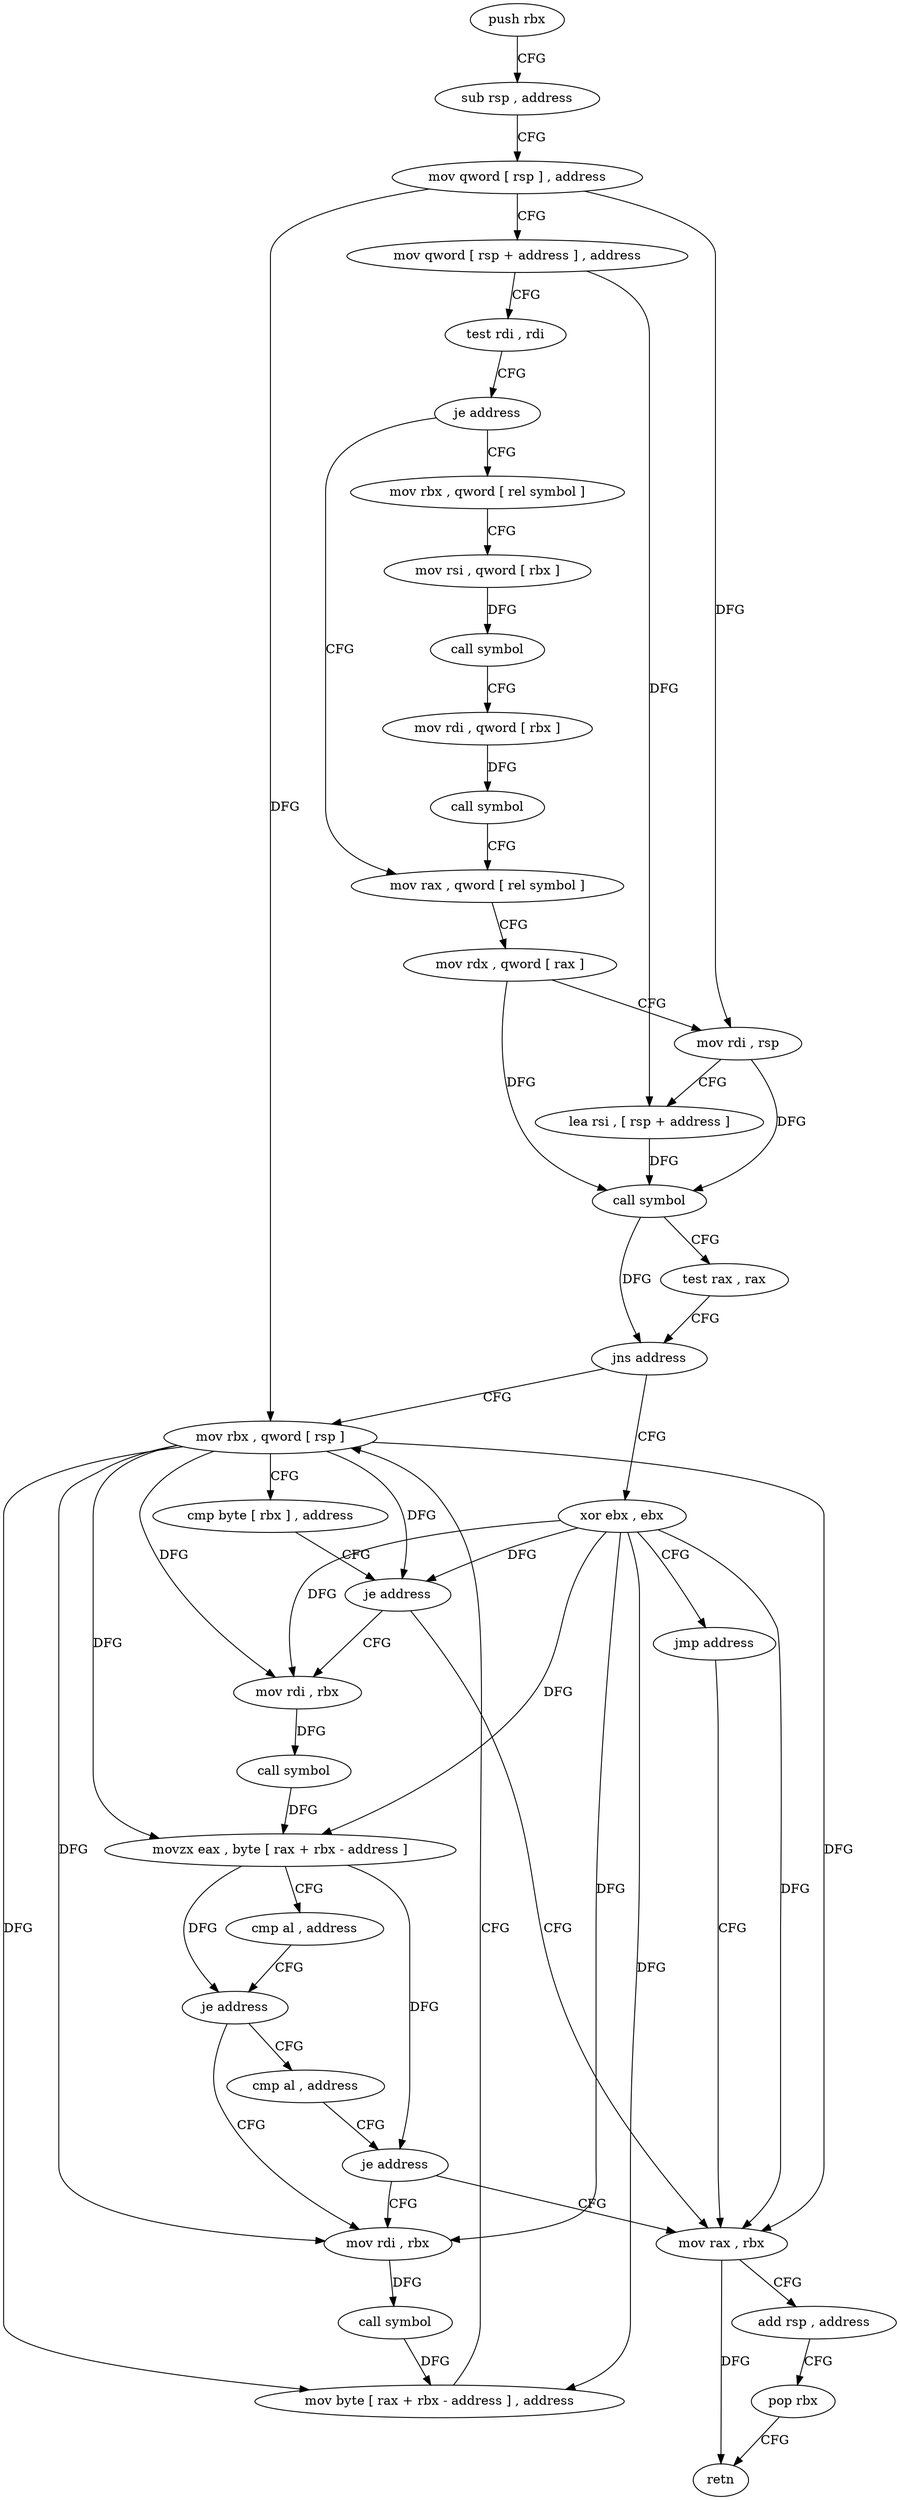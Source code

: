 digraph "func" {
"4229648" [label = "push rbx" ]
"4229649" [label = "sub rsp , address" ]
"4229653" [label = "mov qword [ rsp ] , address" ]
"4229661" [label = "mov qword [ rsp + address ] , address" ]
"4229670" [label = "test rdi , rdi" ]
"4229673" [label = "je address" ]
"4229698" [label = "mov rax , qword [ rel symbol ]" ]
"4229675" [label = "mov rbx , qword [ rel symbol ]" ]
"4229705" [label = "mov rdx , qword [ rax ]" ]
"4229708" [label = "mov rdi , rsp" ]
"4229711" [label = "lea rsi , [ rsp + address ]" ]
"4229716" [label = "call symbol" ]
"4229721" [label = "test rax , rax" ]
"4229724" [label = "jns address" ]
"4229757" [label = "mov rbx , qword [ rsp ]" ]
"4229726" [label = "xor ebx , ebx" ]
"4229682" [label = "mov rsi , qword [ rbx ]" ]
"4229685" [label = "call symbol" ]
"4229690" [label = "mov rdi , qword [ rbx ]" ]
"4229693" [label = "call symbol" ]
"4229761" [label = "cmp byte [ rbx ] , address" ]
"4229764" [label = "je address" ]
"4229787" [label = "mov rax , rbx" ]
"4229766" [label = "mov rdi , rbx" ]
"4229728" [label = "jmp address" ]
"4229790" [label = "add rsp , address" ]
"4229794" [label = "pop rbx" ]
"4229795" [label = "retn" ]
"4229769" [label = "call symbol" ]
"4229774" [label = "movzx eax , byte [ rax + rbx - address ]" ]
"4229779" [label = "cmp al , address" ]
"4229781" [label = "je address" ]
"4229744" [label = "mov rdi , rbx" ]
"4229783" [label = "cmp al , address" ]
"4229747" [label = "call symbol" ]
"4229752" [label = "mov byte [ rax + rbx - address ] , address" ]
"4229785" [label = "je address" ]
"4229648" -> "4229649" [ label = "CFG" ]
"4229649" -> "4229653" [ label = "CFG" ]
"4229653" -> "4229661" [ label = "CFG" ]
"4229653" -> "4229757" [ label = "DFG" ]
"4229653" -> "4229708" [ label = "DFG" ]
"4229661" -> "4229670" [ label = "CFG" ]
"4229661" -> "4229711" [ label = "DFG" ]
"4229670" -> "4229673" [ label = "CFG" ]
"4229673" -> "4229698" [ label = "CFG" ]
"4229673" -> "4229675" [ label = "CFG" ]
"4229698" -> "4229705" [ label = "CFG" ]
"4229675" -> "4229682" [ label = "CFG" ]
"4229705" -> "4229708" [ label = "CFG" ]
"4229705" -> "4229716" [ label = "DFG" ]
"4229708" -> "4229711" [ label = "CFG" ]
"4229708" -> "4229716" [ label = "DFG" ]
"4229711" -> "4229716" [ label = "DFG" ]
"4229716" -> "4229721" [ label = "CFG" ]
"4229716" -> "4229724" [ label = "DFG" ]
"4229721" -> "4229724" [ label = "CFG" ]
"4229724" -> "4229757" [ label = "CFG" ]
"4229724" -> "4229726" [ label = "CFG" ]
"4229757" -> "4229761" [ label = "CFG" ]
"4229757" -> "4229764" [ label = "DFG" ]
"4229757" -> "4229787" [ label = "DFG" ]
"4229757" -> "4229766" [ label = "DFG" ]
"4229757" -> "4229774" [ label = "DFG" ]
"4229757" -> "4229744" [ label = "DFG" ]
"4229757" -> "4229752" [ label = "DFG" ]
"4229726" -> "4229728" [ label = "CFG" ]
"4229726" -> "4229764" [ label = "DFG" ]
"4229726" -> "4229787" [ label = "DFG" ]
"4229726" -> "4229766" [ label = "DFG" ]
"4229726" -> "4229774" [ label = "DFG" ]
"4229726" -> "4229744" [ label = "DFG" ]
"4229726" -> "4229752" [ label = "DFG" ]
"4229682" -> "4229685" [ label = "DFG" ]
"4229685" -> "4229690" [ label = "CFG" ]
"4229690" -> "4229693" [ label = "DFG" ]
"4229693" -> "4229698" [ label = "CFG" ]
"4229761" -> "4229764" [ label = "CFG" ]
"4229764" -> "4229787" [ label = "CFG" ]
"4229764" -> "4229766" [ label = "CFG" ]
"4229787" -> "4229790" [ label = "CFG" ]
"4229787" -> "4229795" [ label = "DFG" ]
"4229766" -> "4229769" [ label = "DFG" ]
"4229728" -> "4229787" [ label = "CFG" ]
"4229790" -> "4229794" [ label = "CFG" ]
"4229794" -> "4229795" [ label = "CFG" ]
"4229769" -> "4229774" [ label = "DFG" ]
"4229774" -> "4229779" [ label = "CFG" ]
"4229774" -> "4229781" [ label = "DFG" ]
"4229774" -> "4229785" [ label = "DFG" ]
"4229779" -> "4229781" [ label = "CFG" ]
"4229781" -> "4229744" [ label = "CFG" ]
"4229781" -> "4229783" [ label = "CFG" ]
"4229744" -> "4229747" [ label = "DFG" ]
"4229783" -> "4229785" [ label = "CFG" ]
"4229747" -> "4229752" [ label = "DFG" ]
"4229752" -> "4229757" [ label = "CFG" ]
"4229785" -> "4229744" [ label = "CFG" ]
"4229785" -> "4229787" [ label = "CFG" ]
}
